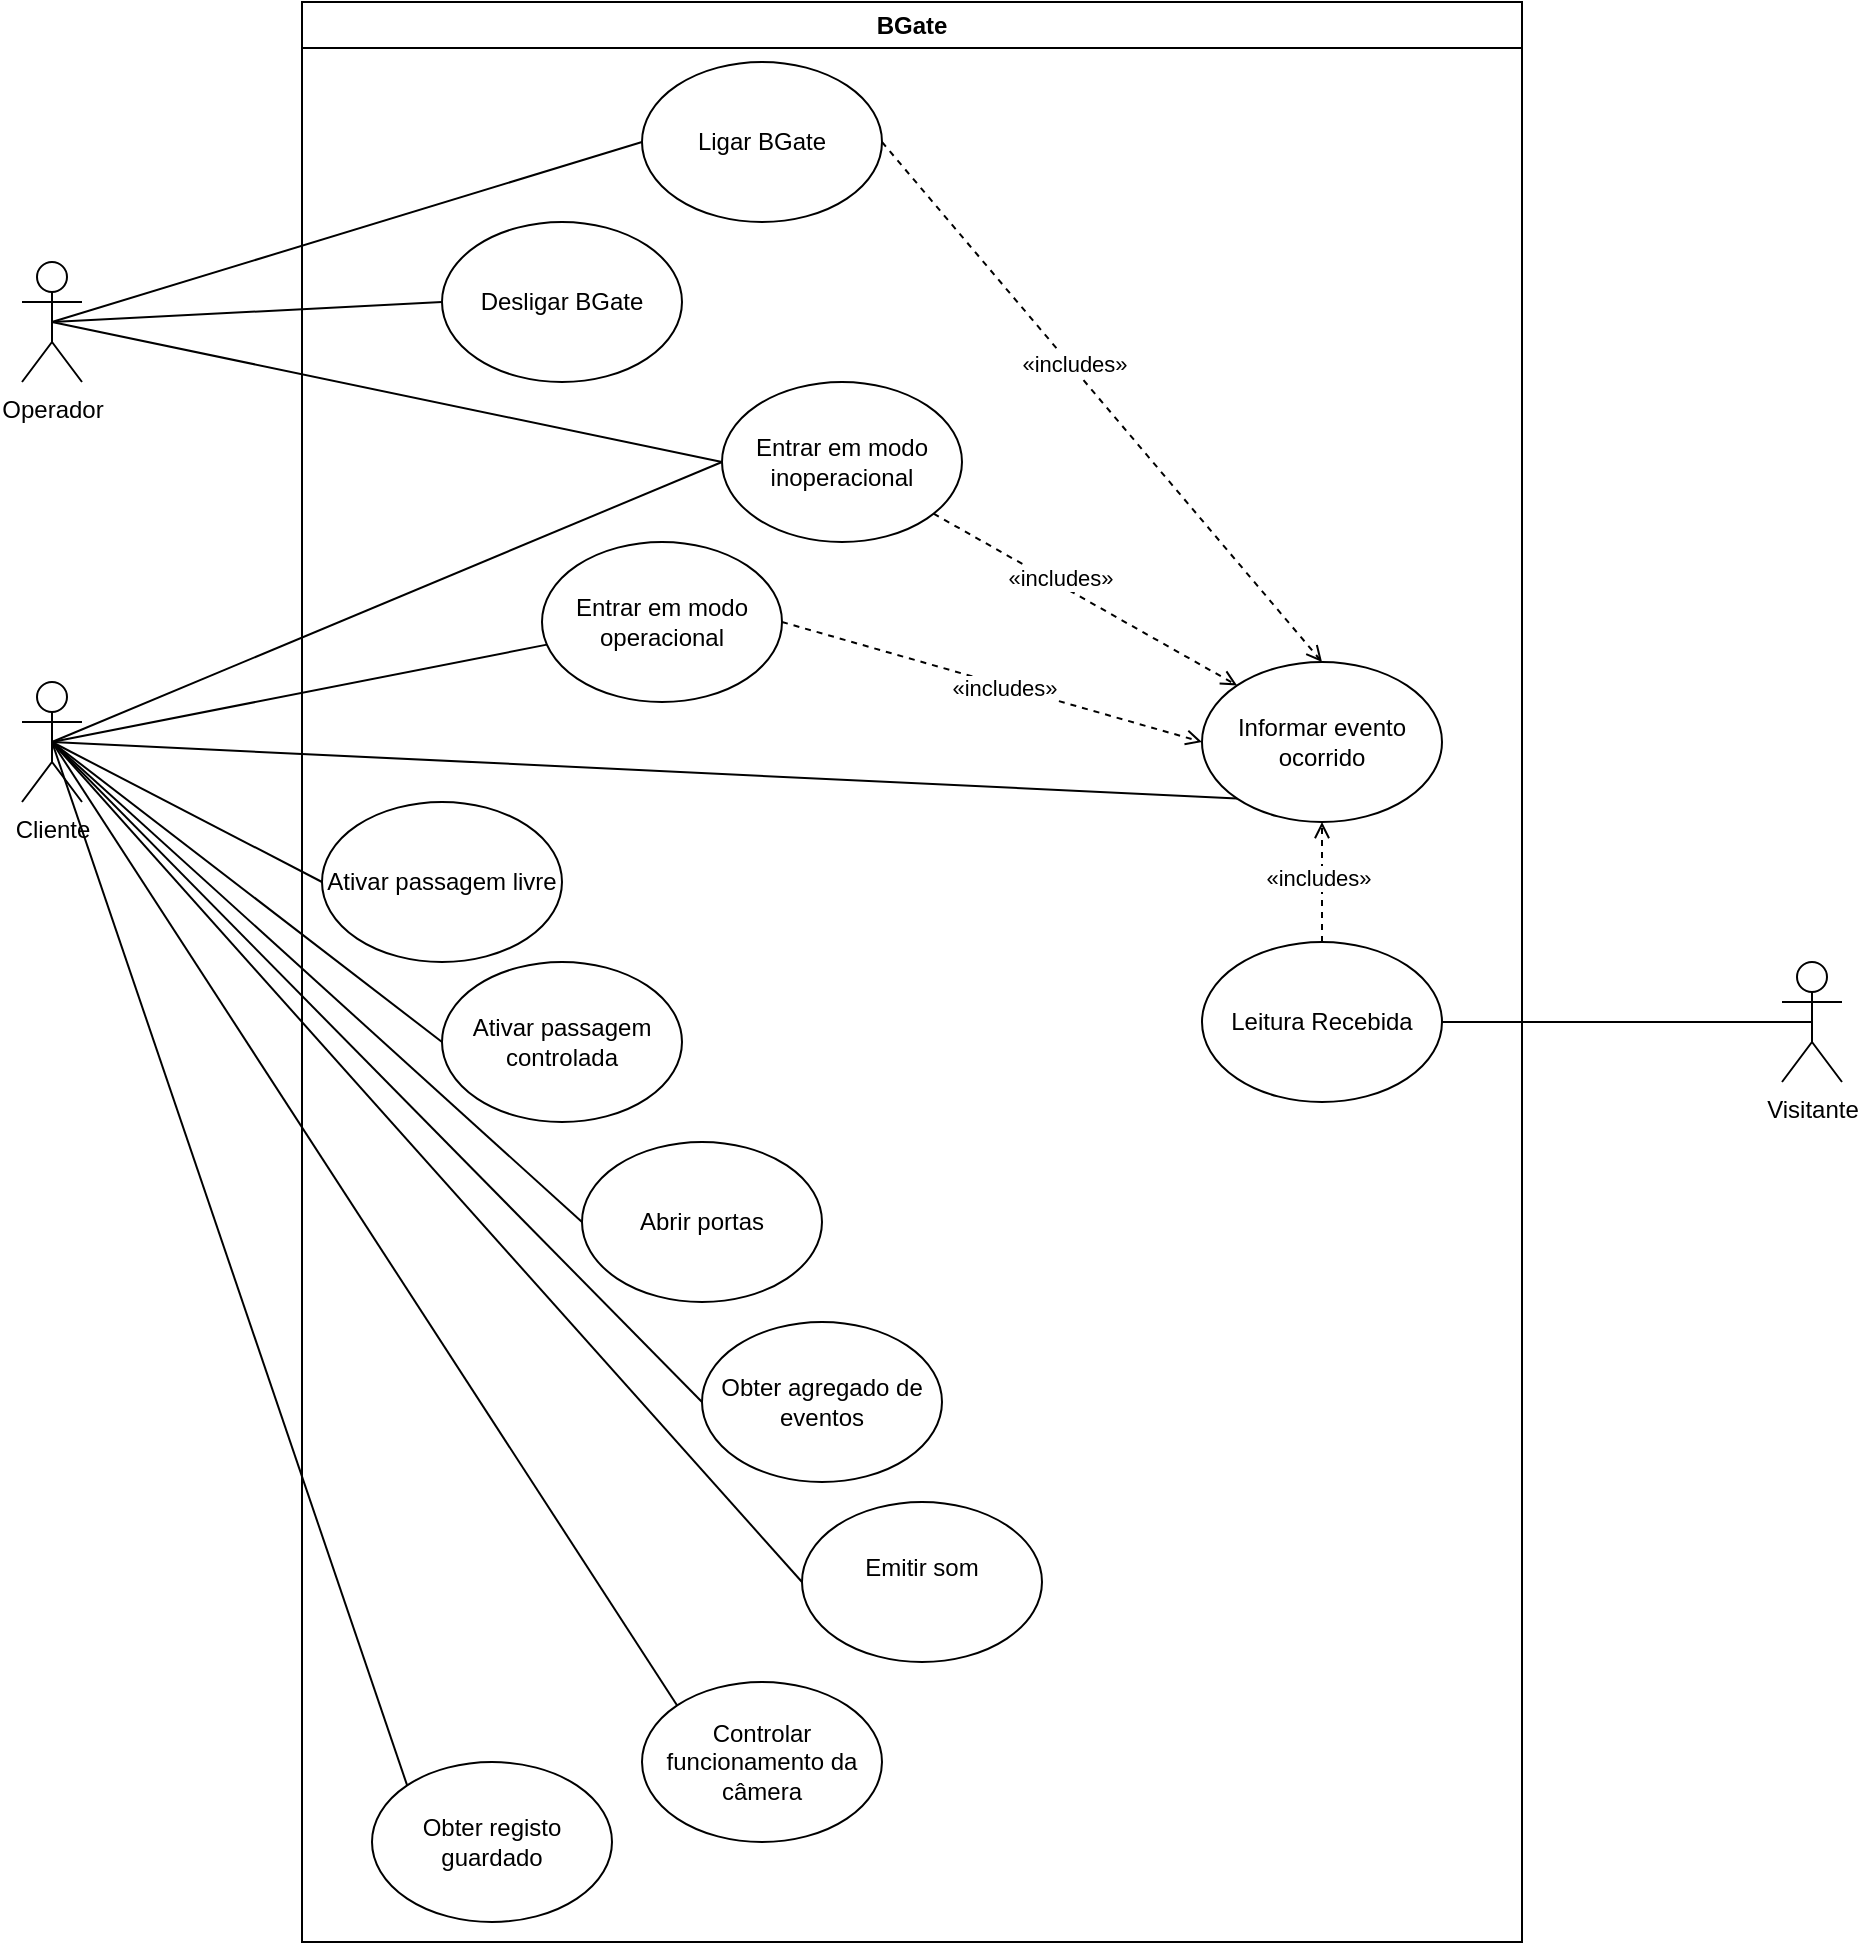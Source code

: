 <mxfile version="26.0.4">
  <diagram name="Page-1" id="TJTmEd3iIja9EBRZ_pb_">
    <mxGraphModel dx="837" dy="962" grid="1" gridSize="10" guides="1" tooltips="1" connect="1" arrows="1" fold="1" page="1" pageScale="1" pageWidth="850" pageHeight="1100" math="0" shadow="0">
      <root>
        <mxCell id="0" />
        <mxCell id="1" parent="0" />
        <mxCell id="zUg3-L1ySZ6m3I2x4nQT-29" value="BGate" style="swimlane;whiteSpace=wrap;html=1;" vertex="1" parent="1">
          <mxGeometry x="1120" y="80" width="610" height="970" as="geometry" />
        </mxCell>
        <mxCell id="zUg3-L1ySZ6m3I2x4nQT-46" style="rounded=0;orthogonalLoop=1;jettySize=auto;html=1;exitX=1;exitY=0.5;exitDx=0;exitDy=0;entryX=0.5;entryY=0;entryDx=0;entryDy=0;endArrow=open;endFill=0;dashed=1;" edge="1" parent="zUg3-L1ySZ6m3I2x4nQT-29" source="zUg3-L1ySZ6m3I2x4nQT-31" target="zUg3-L1ySZ6m3I2x4nQT-38">
          <mxGeometry relative="1" as="geometry" />
        </mxCell>
        <mxCell id="zUg3-L1ySZ6m3I2x4nQT-47" value="«includes»" style="edgeLabel;html=1;align=center;verticalAlign=middle;resizable=0;points=[];" vertex="1" connectable="0" parent="zUg3-L1ySZ6m3I2x4nQT-46">
          <mxGeometry x="-0.141" y="1" relative="1" as="geometry">
            <mxPoint as="offset" />
          </mxGeometry>
        </mxCell>
        <mxCell id="zUg3-L1ySZ6m3I2x4nQT-31" value="Ligar BGate" style="ellipse;whiteSpace=wrap;html=1;" vertex="1" parent="zUg3-L1ySZ6m3I2x4nQT-29">
          <mxGeometry x="170" y="30" width="120" height="80" as="geometry" />
        </mxCell>
        <mxCell id="zUg3-L1ySZ6m3I2x4nQT-39" style="rounded=0;orthogonalLoop=1;jettySize=auto;html=1;exitX=1;exitY=0.5;exitDx=0;exitDy=0;entryX=0;entryY=0.5;entryDx=0;entryDy=0;endArrow=open;endFill=0;dashed=1;" edge="1" parent="zUg3-L1ySZ6m3I2x4nQT-29" source="zUg3-L1ySZ6m3I2x4nQT-32" target="zUg3-L1ySZ6m3I2x4nQT-38">
          <mxGeometry relative="1" as="geometry" />
        </mxCell>
        <mxCell id="zUg3-L1ySZ6m3I2x4nQT-43" value="«includes»" style="edgeLabel;html=1;align=center;verticalAlign=middle;resizable=0;points=[];" vertex="1" connectable="0" parent="zUg3-L1ySZ6m3I2x4nQT-39">
          <mxGeometry x="0.052" y="-1" relative="1" as="geometry">
            <mxPoint as="offset" />
          </mxGeometry>
        </mxCell>
        <mxCell id="zUg3-L1ySZ6m3I2x4nQT-32" value="Entrar em modo operacional" style="ellipse;whiteSpace=wrap;html=1;" vertex="1" parent="zUg3-L1ySZ6m3I2x4nQT-29">
          <mxGeometry x="120" y="270" width="120" height="80" as="geometry" />
        </mxCell>
        <mxCell id="zUg3-L1ySZ6m3I2x4nQT-49" style="rounded=0;orthogonalLoop=1;jettySize=auto;html=1;entryX=0;entryY=0;entryDx=0;entryDy=0;endArrow=open;endFill=0;dashed=1;" edge="1" parent="zUg3-L1ySZ6m3I2x4nQT-29" source="zUg3-L1ySZ6m3I2x4nQT-35" target="zUg3-L1ySZ6m3I2x4nQT-38">
          <mxGeometry relative="1" as="geometry" />
        </mxCell>
        <mxCell id="zUg3-L1ySZ6m3I2x4nQT-71" value="«includes»" style="edgeLabel;html=1;align=center;verticalAlign=middle;resizable=0;points=[];" vertex="1" connectable="0" parent="zUg3-L1ySZ6m3I2x4nQT-49">
          <mxGeometry x="-0.19" y="3" relative="1" as="geometry">
            <mxPoint as="offset" />
          </mxGeometry>
        </mxCell>
        <mxCell id="zUg3-L1ySZ6m3I2x4nQT-35" value="Entrar em modo inoperacional" style="ellipse;whiteSpace=wrap;html=1;" vertex="1" parent="zUg3-L1ySZ6m3I2x4nQT-29">
          <mxGeometry x="210" y="190" width="120" height="80" as="geometry" />
        </mxCell>
        <mxCell id="zUg3-L1ySZ6m3I2x4nQT-40" style="rounded=0;orthogonalLoop=1;jettySize=auto;html=1;exitX=0.5;exitY=0;exitDx=0;exitDy=0;entryX=0.5;entryY=1;entryDx=0;entryDy=0;endArrow=open;endFill=0;dashed=1;" edge="1" parent="zUg3-L1ySZ6m3I2x4nQT-29" source="zUg3-L1ySZ6m3I2x4nQT-37" target="zUg3-L1ySZ6m3I2x4nQT-38">
          <mxGeometry relative="1" as="geometry" />
        </mxCell>
        <mxCell id="zUg3-L1ySZ6m3I2x4nQT-42" value="«includes»" style="edgeLabel;html=1;align=center;verticalAlign=middle;resizable=0;points=[];" vertex="1" connectable="0" parent="zUg3-L1ySZ6m3I2x4nQT-40">
          <mxGeometry x="0.088" y="2" relative="1" as="geometry">
            <mxPoint as="offset" />
          </mxGeometry>
        </mxCell>
        <mxCell id="zUg3-L1ySZ6m3I2x4nQT-37" value="Leitura Recebida" style="ellipse;whiteSpace=wrap;html=1;" vertex="1" parent="zUg3-L1ySZ6m3I2x4nQT-29">
          <mxGeometry x="450" y="470" width="120" height="80" as="geometry" />
        </mxCell>
        <mxCell id="zUg3-L1ySZ6m3I2x4nQT-38" value="Informar evento ocorrido" style="ellipse;whiteSpace=wrap;html=1;" vertex="1" parent="zUg3-L1ySZ6m3I2x4nQT-29">
          <mxGeometry x="450" y="330" width="120" height="80" as="geometry" />
        </mxCell>
        <mxCell id="zUg3-L1ySZ6m3I2x4nQT-44" value="&lt;div&gt;Desligar BGate&lt;/div&gt;" style="ellipse;whiteSpace=wrap;html=1;" vertex="1" parent="zUg3-L1ySZ6m3I2x4nQT-29">
          <mxGeometry x="70" y="110" width="120" height="80" as="geometry" />
        </mxCell>
        <mxCell id="zUg3-L1ySZ6m3I2x4nQT-54" value="Abrir portas" style="ellipse;whiteSpace=wrap;html=1;" vertex="1" parent="zUg3-L1ySZ6m3I2x4nQT-29">
          <mxGeometry x="140" y="570" width="120" height="80" as="geometry" />
        </mxCell>
        <mxCell id="zUg3-L1ySZ6m3I2x4nQT-57" value="Ativar passagem livre" style="ellipse;whiteSpace=wrap;html=1;" vertex="1" parent="zUg3-L1ySZ6m3I2x4nQT-29">
          <mxGeometry x="10" y="400" width="120" height="80" as="geometry" />
        </mxCell>
        <mxCell id="zUg3-L1ySZ6m3I2x4nQT-58" value="Ativar passagem controlada" style="ellipse;whiteSpace=wrap;html=1;" vertex="1" parent="zUg3-L1ySZ6m3I2x4nQT-29">
          <mxGeometry x="70" y="480" width="120" height="80" as="geometry" />
        </mxCell>
        <mxCell id="zUg3-L1ySZ6m3I2x4nQT-62" value="Controlar funcionamento da câmera" style="ellipse;whiteSpace=wrap;html=1;" vertex="1" parent="zUg3-L1ySZ6m3I2x4nQT-29">
          <mxGeometry x="170" y="840" width="120" height="80" as="geometry" />
        </mxCell>
        <mxCell id="zUg3-L1ySZ6m3I2x4nQT-63" value="Emitir som&lt;div&gt;&lt;br&gt;&lt;/div&gt;" style="ellipse;whiteSpace=wrap;html=1;" vertex="1" parent="zUg3-L1ySZ6m3I2x4nQT-29">
          <mxGeometry x="250" y="750" width="120" height="80" as="geometry" />
        </mxCell>
        <mxCell id="zUg3-L1ySZ6m3I2x4nQT-64" value="Obter registo guardado" style="ellipse;whiteSpace=wrap;html=1;" vertex="1" parent="zUg3-L1ySZ6m3I2x4nQT-29">
          <mxGeometry x="35" y="880" width="120" height="80" as="geometry" />
        </mxCell>
        <mxCell id="zUg3-L1ySZ6m3I2x4nQT-65" value="Obter agregado de eventos" style="ellipse;whiteSpace=wrap;html=1;" vertex="1" parent="zUg3-L1ySZ6m3I2x4nQT-29">
          <mxGeometry x="200" y="660" width="120" height="80" as="geometry" />
        </mxCell>
        <mxCell id="zUg3-L1ySZ6m3I2x4nQT-33" style="rounded=0;orthogonalLoop=1;jettySize=auto;html=1;exitX=0.5;exitY=0.5;exitDx=0;exitDy=0;exitPerimeter=0;entryX=0;entryY=0.5;entryDx=0;entryDy=0;endArrow=none;endFill=0;" edge="1" parent="1" source="zUg3-L1ySZ6m3I2x4nQT-30" target="zUg3-L1ySZ6m3I2x4nQT-31">
          <mxGeometry relative="1" as="geometry" />
        </mxCell>
        <mxCell id="zUg3-L1ySZ6m3I2x4nQT-45" style="rounded=0;orthogonalLoop=1;jettySize=auto;html=1;exitX=0.5;exitY=0.5;exitDx=0;exitDy=0;exitPerimeter=0;entryX=0;entryY=0.5;entryDx=0;entryDy=0;endArrow=none;endFill=0;" edge="1" parent="1" source="zUg3-L1ySZ6m3I2x4nQT-30" target="zUg3-L1ySZ6m3I2x4nQT-44">
          <mxGeometry relative="1" as="geometry" />
        </mxCell>
        <mxCell id="zUg3-L1ySZ6m3I2x4nQT-48" style="rounded=0;orthogonalLoop=1;jettySize=auto;html=1;exitX=0.5;exitY=0.5;exitDx=0;exitDy=0;exitPerimeter=0;entryX=0;entryY=0.5;entryDx=0;entryDy=0;endArrow=none;endFill=0;" edge="1" parent="1" source="zUg3-L1ySZ6m3I2x4nQT-30" target="zUg3-L1ySZ6m3I2x4nQT-35">
          <mxGeometry relative="1" as="geometry" />
        </mxCell>
        <mxCell id="zUg3-L1ySZ6m3I2x4nQT-30" value="Operador" style="shape=umlActor;verticalLabelPosition=bottom;verticalAlign=top;html=1;outlineConnect=0;" vertex="1" parent="1">
          <mxGeometry x="980" y="210" width="30" height="60" as="geometry" />
        </mxCell>
        <mxCell id="zUg3-L1ySZ6m3I2x4nQT-72" style="rounded=0;orthogonalLoop=1;jettySize=auto;html=1;exitX=0.5;exitY=0.5;exitDx=0;exitDy=0;exitPerimeter=0;entryX=1;entryY=0.5;entryDx=0;entryDy=0;endArrow=none;endFill=0;" edge="1" parent="1" source="zUg3-L1ySZ6m3I2x4nQT-36" target="zUg3-L1ySZ6m3I2x4nQT-37">
          <mxGeometry relative="1" as="geometry" />
        </mxCell>
        <mxCell id="zUg3-L1ySZ6m3I2x4nQT-36" value="Visitante" style="shape=umlActor;verticalLabelPosition=bottom;verticalAlign=top;html=1;outlineConnect=0;" vertex="1" parent="1">
          <mxGeometry x="1860" y="560" width="30" height="60" as="geometry" />
        </mxCell>
        <mxCell id="zUg3-L1ySZ6m3I2x4nQT-51" style="rounded=0;orthogonalLoop=1;jettySize=auto;html=1;exitX=0.5;exitY=0.5;exitDx=0;exitDy=0;exitPerimeter=0;entryX=0;entryY=0.5;entryDx=0;entryDy=0;endArrow=none;endFill=0;" edge="1" parent="1" source="zUg3-L1ySZ6m3I2x4nQT-50" target="zUg3-L1ySZ6m3I2x4nQT-35">
          <mxGeometry relative="1" as="geometry" />
        </mxCell>
        <mxCell id="zUg3-L1ySZ6m3I2x4nQT-52" style="rounded=0;orthogonalLoop=1;jettySize=auto;html=1;exitX=0.5;exitY=0.5;exitDx=0;exitDy=0;exitPerimeter=0;endArrow=none;endFill=0;" edge="1" parent="1" source="zUg3-L1ySZ6m3I2x4nQT-50" target="zUg3-L1ySZ6m3I2x4nQT-32">
          <mxGeometry relative="1" as="geometry" />
        </mxCell>
        <mxCell id="zUg3-L1ySZ6m3I2x4nQT-53" style="rounded=0;orthogonalLoop=1;jettySize=auto;html=1;exitX=0.5;exitY=0.5;exitDx=0;exitDy=0;exitPerimeter=0;entryX=0;entryY=1;entryDx=0;entryDy=0;endArrow=none;endFill=0;" edge="1" parent="1" source="zUg3-L1ySZ6m3I2x4nQT-50" target="zUg3-L1ySZ6m3I2x4nQT-38">
          <mxGeometry relative="1" as="geometry" />
        </mxCell>
        <mxCell id="zUg3-L1ySZ6m3I2x4nQT-56" style="rounded=0;orthogonalLoop=1;jettySize=auto;html=1;exitX=0.5;exitY=0.5;exitDx=0;exitDy=0;exitPerimeter=0;entryX=0;entryY=0.5;entryDx=0;entryDy=0;endArrow=none;endFill=0;" edge="1" parent="1" source="zUg3-L1ySZ6m3I2x4nQT-50" target="zUg3-L1ySZ6m3I2x4nQT-54">
          <mxGeometry relative="1" as="geometry" />
        </mxCell>
        <mxCell id="zUg3-L1ySZ6m3I2x4nQT-59" style="rounded=0;orthogonalLoop=1;jettySize=auto;html=1;exitX=0.5;exitY=0.5;exitDx=0;exitDy=0;exitPerimeter=0;entryX=0;entryY=0.5;entryDx=0;entryDy=0;endArrow=none;endFill=0;" edge="1" parent="1" source="zUg3-L1ySZ6m3I2x4nQT-50" target="zUg3-L1ySZ6m3I2x4nQT-58">
          <mxGeometry relative="1" as="geometry" />
        </mxCell>
        <mxCell id="zUg3-L1ySZ6m3I2x4nQT-60" style="rounded=0;orthogonalLoop=1;jettySize=auto;html=1;exitX=0.5;exitY=0.5;exitDx=0;exitDy=0;exitPerimeter=0;entryX=0;entryY=0.5;entryDx=0;entryDy=0;endArrow=none;endFill=0;" edge="1" parent="1" source="zUg3-L1ySZ6m3I2x4nQT-50" target="zUg3-L1ySZ6m3I2x4nQT-57">
          <mxGeometry relative="1" as="geometry" />
        </mxCell>
        <mxCell id="zUg3-L1ySZ6m3I2x4nQT-74" style="rounded=0;orthogonalLoop=1;jettySize=auto;html=1;exitX=0.5;exitY=0.5;exitDx=0;exitDy=0;exitPerimeter=0;entryX=0;entryY=0.5;entryDx=0;entryDy=0;endArrow=none;endFill=0;" edge="1" parent="1" source="zUg3-L1ySZ6m3I2x4nQT-50" target="zUg3-L1ySZ6m3I2x4nQT-65">
          <mxGeometry relative="1" as="geometry" />
        </mxCell>
        <mxCell id="zUg3-L1ySZ6m3I2x4nQT-75" style="rounded=0;orthogonalLoop=1;jettySize=auto;html=1;exitX=0.5;exitY=0.5;exitDx=0;exitDy=0;exitPerimeter=0;entryX=0;entryY=0.5;entryDx=0;entryDy=0;endArrow=none;endFill=0;" edge="1" parent="1" source="zUg3-L1ySZ6m3I2x4nQT-50" target="zUg3-L1ySZ6m3I2x4nQT-63">
          <mxGeometry relative="1" as="geometry" />
        </mxCell>
        <mxCell id="zUg3-L1ySZ6m3I2x4nQT-76" style="rounded=0;orthogonalLoop=1;jettySize=auto;html=1;exitX=0.5;exitY=0.5;exitDx=0;exitDy=0;exitPerimeter=0;entryX=0;entryY=0;entryDx=0;entryDy=0;endArrow=none;endFill=0;" edge="1" parent="1" source="zUg3-L1ySZ6m3I2x4nQT-50" target="zUg3-L1ySZ6m3I2x4nQT-62">
          <mxGeometry relative="1" as="geometry" />
        </mxCell>
        <mxCell id="zUg3-L1ySZ6m3I2x4nQT-77" style="rounded=0;orthogonalLoop=1;jettySize=auto;html=1;exitX=0.5;exitY=0.5;exitDx=0;exitDy=0;exitPerimeter=0;entryX=0;entryY=0;entryDx=0;entryDy=0;endArrow=none;endFill=0;" edge="1" parent="1" source="zUg3-L1ySZ6m3I2x4nQT-50" target="zUg3-L1ySZ6m3I2x4nQT-64">
          <mxGeometry relative="1" as="geometry" />
        </mxCell>
        <mxCell id="zUg3-L1ySZ6m3I2x4nQT-50" value="Cliente" style="shape=umlActor;verticalLabelPosition=bottom;verticalAlign=top;html=1;outlineConnect=0;" vertex="1" parent="1">
          <mxGeometry x="980" y="420" width="30" height="60" as="geometry" />
        </mxCell>
      </root>
    </mxGraphModel>
  </diagram>
</mxfile>

